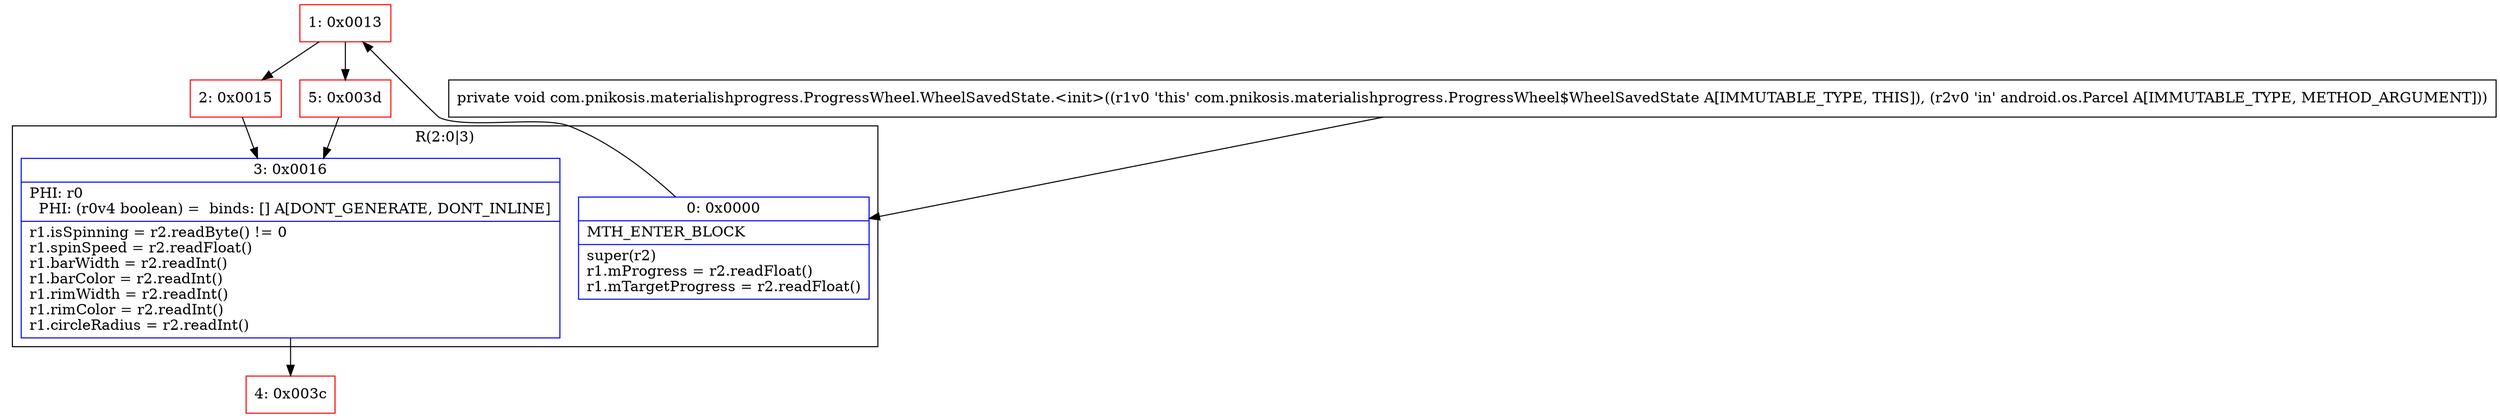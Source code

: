 digraph "CFG forcom.pnikosis.materialishprogress.ProgressWheel.WheelSavedState.\<init\>(Landroid\/os\/Parcel;)V" {
subgraph cluster_Region_2139818470 {
label = "R(2:0|3)";
node [shape=record,color=blue];
Node_0 [shape=record,label="{0\:\ 0x0000|MTH_ENTER_BLOCK\l|super(r2)\lr1.mProgress = r2.readFloat()\lr1.mTargetProgress = r2.readFloat()\l}"];
Node_3 [shape=record,label="{3\:\ 0x0016|PHI: r0 \l  PHI: (r0v4 boolean) =  binds: [] A[DONT_GENERATE, DONT_INLINE]\l|r1.isSpinning = r2.readByte() != 0\lr1.spinSpeed = r2.readFloat()\lr1.barWidth = r2.readInt()\lr1.barColor = r2.readInt()\lr1.rimWidth = r2.readInt()\lr1.rimColor = r2.readInt()\lr1.circleRadius = r2.readInt()\l}"];
}
Node_1 [shape=record,color=red,label="{1\:\ 0x0013}"];
Node_2 [shape=record,color=red,label="{2\:\ 0x0015}"];
Node_4 [shape=record,color=red,label="{4\:\ 0x003c}"];
Node_5 [shape=record,color=red,label="{5\:\ 0x003d}"];
MethodNode[shape=record,label="{private void com.pnikosis.materialishprogress.ProgressWheel.WheelSavedState.\<init\>((r1v0 'this' com.pnikosis.materialishprogress.ProgressWheel$WheelSavedState A[IMMUTABLE_TYPE, THIS]), (r2v0 'in' android.os.Parcel A[IMMUTABLE_TYPE, METHOD_ARGUMENT])) }"];
MethodNode -> Node_0;
Node_0 -> Node_1;
Node_3 -> Node_4;
Node_1 -> Node_2;
Node_1 -> Node_5;
Node_2 -> Node_3;
Node_5 -> Node_3;
}


